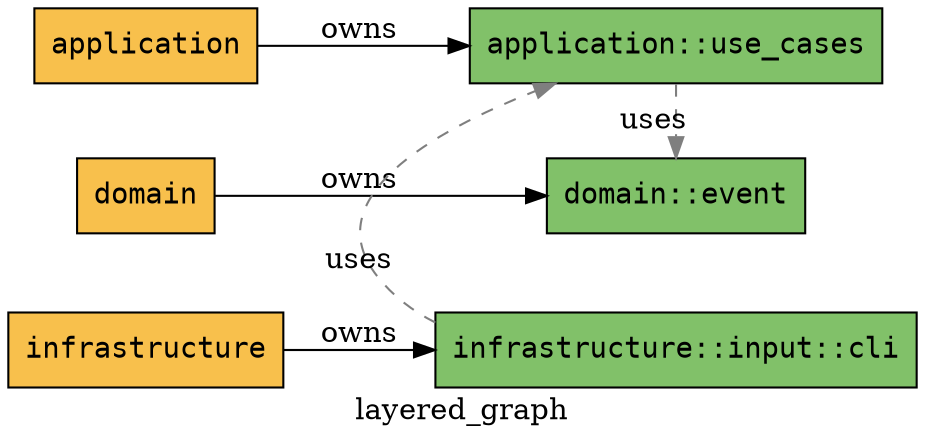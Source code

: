 digraph {
    graph [
        label="layered_graph",
        layout=dot,
        rankdir=LR
    ];
    
    node [
        fontname="monospace",
        shape="box",
        style="filled"
    ];
    
    "event_sourcing::application" [label="application", fillcolor="#f8c04c"];
    "event_sourcing::domain" [label="domain", fillcolor="#f8c04c"];
    "event_sourcing::infrastructure" [label="infrastructure", fillcolor="#f8c04c"];
    
    "event_sourcing::application::use_cases" [label="application::use_cases", fillcolor="#81c169"];
    "event_sourcing::domain::event" [label="domain::event", fillcolor="#81c169"];
    "event_sourcing::infrastructure::input::cli" [label="infrastructure::input::cli", fillcolor="#81c169"];
    
    "event_sourcing::application" -> "event_sourcing::application::use_cases" [label="owns", color="#000000", style="solid", constraint=true];
    "event_sourcing::domain" -> "event_sourcing::domain::event" [label="owns", color="#000000", style="solid", constraint=true];
    "event_sourcing::infrastructure" -> "event_sourcing::infrastructure::input::cli" [label="owns", color="#000000", style="solid", constraint=true];
    
    "event_sourcing::application::use_cases" -> "event_sourcing::domain::event" [label="uses", color="#7f7f7f", style="dashed", constraint=false];
    "event_sourcing::infrastructure::input::cli" -> "event_sourcing::application::use_cases" [label="uses", color="#7f7f7f", style="dashed", constraint=false];
}